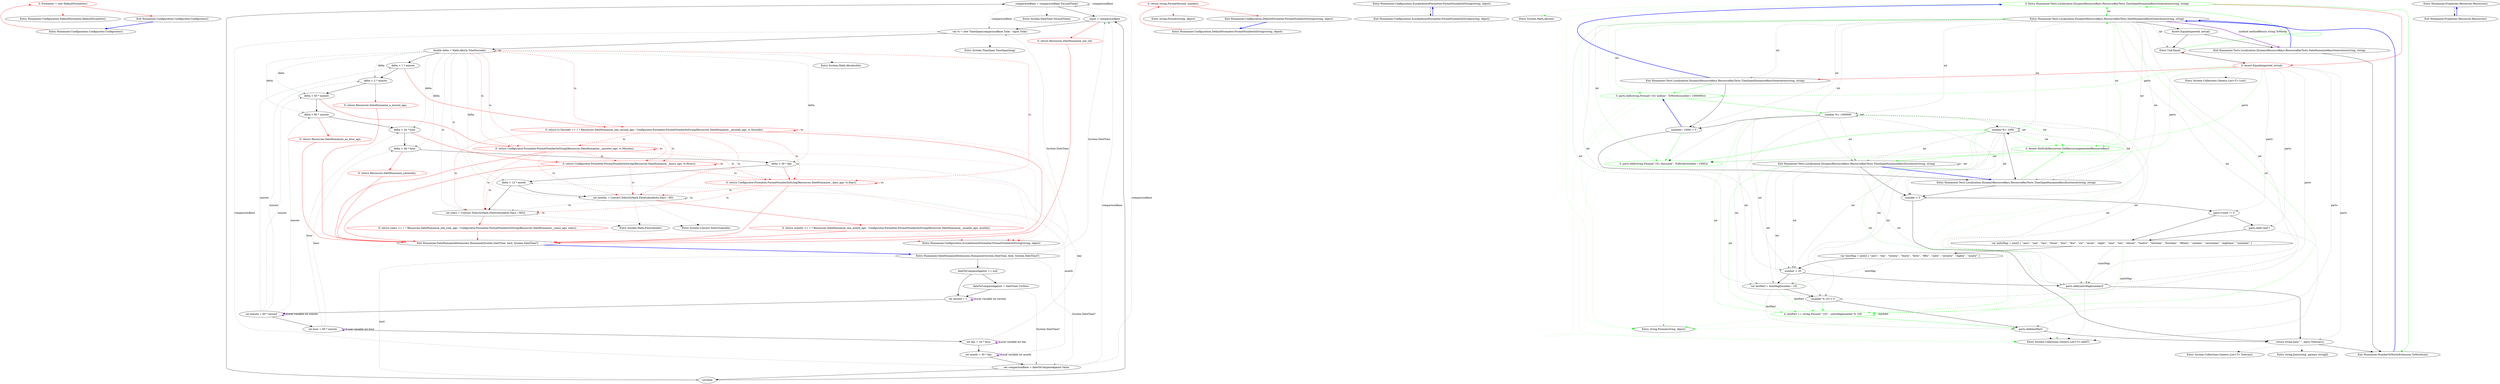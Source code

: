 digraph  {
m0_3 [cluster="Humanizer.Configuration.DefaultFormatter.DefaultFormatter()", file="Configurator.cs", label="Entry Humanizer.Configuration.DefaultFormatter.DefaultFormatter()", span="2-2"];
m0_0 [cluster="Humanizer.Configuration.Configurator.Configurator()", file="Configurator.cs", label="Entry Humanizer.Configuration.Configurator.Configurator()", span="12-12"];
m0_1 [cluster="Humanizer.Configuration.Configurator.Configurator()", color=red, community=0, file="Configurator.cs", label="3: Formatter = new DefaultFormatter()", span="15-15"];
m0_2 [cluster="Humanizer.Configuration.Configurator.Configurator()", file="Configurator.cs", label="Exit Humanizer.Configuration.Configurator.Configurator()", span="12-12"];
m1_35 [cluster="System.DateTime.ToLocalTime()", file="DateHumanizeExtensions.cs", label="Entry System.DateTime.ToLocalTime()", span="0-0"];
m1_36 [cluster="System.TimeSpan.TimeSpan(long)", file="DateHumanizeExtensions.cs", label="Entry System.TimeSpan.TimeSpan(long)", span="0-0"];
m1_37 [cluster="System.Math.Abs(double)", file="DateHumanizeExtensions.cs", label="Entry System.Math.Abs(double)", span="0-0"];
m1_40 [cluster="System.Convert.ToInt32(double)", file="DateHumanizeExtensions.cs", label="Entry System.Convert.ToInt32(double)", span="0-0"];
m1_38 [cluster="Humanizer.Configuration.ILocaleAwareFormatter.FormatNumberInString(string, object)", file="DateHumanizeExtensions.cs", label="Entry Humanizer.Configuration.ILocaleAwareFormatter.FormatNumberInString(string, object)", span="14-14"];
m1_39 [cluster="System.Math.Floor(double)", file="DateHumanizeExtensions.cs", label="Entry System.Math.Floor(double)", span="0-0"];
m1_0 [cluster="Humanizer.DateHumanizeExtensions.Humanize(System.DateTime, bool, System.DateTime?)", file="DateHumanizeExtensions.cs", label="Entry Humanizer.DateHumanizeExtensions.Humanize(System.DateTime, bool, System.DateTime?)", span="21-21"];
m1_1 [cluster="Humanizer.DateHumanizeExtensions.Humanize(System.DateTime, bool, System.DateTime?)", file="DateHumanizeExtensions.cs", label="dateToCompareAgainst == null", span="23-23"];
m1_8 [cluster="Humanizer.DateHumanizeExtensions.Humanize(System.DateTime, bool, System.DateTime?)", file="DateHumanizeExtensions.cs", label="var comparisonBase = dateToCompareAgainst.Value", span="32-32"];
m1_9 [cluster="Humanizer.DateHumanizeExtensions.Humanize(System.DateTime, bool, System.DateTime?)", file="DateHumanizeExtensions.cs", label="!utcDate", span="33-33"];
m1_11 [cluster="Humanizer.DateHumanizeExtensions.Humanize(System.DateTime, bool, System.DateTime?)", file="DateHumanizeExtensions.cs", label="input > comparisonBase", span="36-36"];
m1_13 [cluster="Humanizer.DateHumanizeExtensions.Humanize(System.DateTime, bool, System.DateTime?)", file="DateHumanizeExtensions.cs", label="var ts = new TimeSpan(comparisonBase.Ticks - input.Ticks)", span="39-39"];
m1_2 [cluster="Humanizer.DateHumanizeExtensions.Humanize(System.DateTime, bool, System.DateTime?)", file="DateHumanizeExtensions.cs", label="dateToCompareAgainst = DateTime.UtcNow", span="24-24"];
m1_3 [cluster="Humanizer.DateHumanizeExtensions.Humanize(System.DateTime, bool, System.DateTime?)", file="DateHumanizeExtensions.cs", label="int second = 1", span="26-26"];
m1_4 [cluster="Humanizer.DateHumanizeExtensions.Humanize(System.DateTime, bool, System.DateTime?)", file="DateHumanizeExtensions.cs", label="int minute = 60 * second", span="27-27"];
m1_5 [cluster="Humanizer.DateHumanizeExtensions.Humanize(System.DateTime, bool, System.DateTime?)", file="DateHumanizeExtensions.cs", label="int hour = 60 * minute", span="28-28"];
m1_15 [cluster="Humanizer.DateHumanizeExtensions.Humanize(System.DateTime, bool, System.DateTime?)", file="DateHumanizeExtensions.cs", label="delta < 1 * minute", span="42-42"];
m1_17 [cluster="Humanizer.DateHumanizeExtensions.Humanize(System.DateTime, bool, System.DateTime?)", file="DateHumanizeExtensions.cs", label="delta < 2 * minute", span="45-45"];
m1_19 [cluster="Humanizer.DateHumanizeExtensions.Humanize(System.DateTime, bool, System.DateTime?)", file="DateHumanizeExtensions.cs", label="delta < 45 * minute", span="48-48"];
m1_21 [cluster="Humanizer.DateHumanizeExtensions.Humanize(System.DateTime, bool, System.DateTime?)", file="DateHumanizeExtensions.cs", label="delta < 90 * minute", span="51-51"];
m1_6 [cluster="Humanizer.DateHumanizeExtensions.Humanize(System.DateTime, bool, System.DateTime?)", file="DateHumanizeExtensions.cs", label="int day = 24 * hour", span="29-29"];
m1_23 [cluster="Humanizer.DateHumanizeExtensions.Humanize(System.DateTime, bool, System.DateTime?)", file="DateHumanizeExtensions.cs", label="delta < 24 * hour", span="54-54"];
m1_25 [cluster="Humanizer.DateHumanizeExtensions.Humanize(System.DateTime, bool, System.DateTime?)", file="DateHumanizeExtensions.cs", label="delta < 48 * hour", span="57-57"];
m1_7 [cluster="Humanizer.DateHumanizeExtensions.Humanize(System.DateTime, bool, System.DateTime?)", file="DateHumanizeExtensions.cs", label="int month = 30 * day", span="30-30"];
m1_27 [cluster="Humanizer.DateHumanizeExtensions.Humanize(System.DateTime, bool, System.DateTime?)", file="DateHumanizeExtensions.cs", label="delta < 30 * day", span="60-60"];
m1_29 [cluster="Humanizer.DateHumanizeExtensions.Humanize(System.DateTime, bool, System.DateTime?)", file="DateHumanizeExtensions.cs", label="delta < 12 * month", span="63-63"];
m1_10 [cluster="Humanizer.DateHumanizeExtensions.Humanize(System.DateTime, bool, System.DateTime?)", file="DateHumanizeExtensions.cs", label="comparisonBase = comparisonBase.ToLocalTime()", span="34-34"];
m1_12 [cluster="Humanizer.DateHumanizeExtensions.Humanize(System.DateTime, bool, System.DateTime?)", color=red, community=0, file="DateHumanizeExtensions.cs", label="0: return Resources.DateHumanize_not_yet;", span="37-37"];
m1_14 [cluster="Humanizer.DateHumanizeExtensions.Humanize(System.DateTime, bool, System.DateTime?)", file="DateHumanizeExtensions.cs", label="double delta = Math.Abs(ts.TotalSeconds)", span="40-40"];
m1_16 [cluster="Humanizer.DateHumanizeExtensions.Humanize(System.DateTime, bool, System.DateTime?)", color=red, community=0, file="DateHumanizeExtensions.cs", label="0: return ts.Seconds == 1 ? Resources.DateHumanize_one_second_ago : Configurator.Formatter.FormatNumberInString(Resources.DateHumanize__seconds_ago, ts.Seconds);", span="43-43"];
m1_20 [cluster="Humanizer.DateHumanizeExtensions.Humanize(System.DateTime, bool, System.DateTime?)", color=red, community=0, file="DateHumanizeExtensions.cs", label="0: return Configurator.Formatter.FormatNumberInString(Resources.DateHumanize__minutes_ago, ts.Minutes);", span="49-49"];
m1_24 [cluster="Humanizer.DateHumanizeExtensions.Humanize(System.DateTime, bool, System.DateTime?)", color=red, community=0, file="DateHumanizeExtensions.cs", label="0: return Configurator.Formatter.FormatNumberInString(Resources.DateHumanize__hours_ago, ts.Hours);", span="55-55"];
m1_28 [cluster="Humanizer.DateHumanizeExtensions.Humanize(System.DateTime, bool, System.DateTime?)", color=red, community=0, file="DateHumanizeExtensions.cs", label="0: return Configurator.Formatter.FormatNumberInString(Resources.DateHumanize__days_ago, ts.Days);", span="61-61"];
m1_30 [cluster="Humanizer.DateHumanizeExtensions.Humanize(System.DateTime, bool, System.DateTime?)", file="DateHumanizeExtensions.cs", label="int months = Convert.ToInt32(Math.Floor((double)ts.Days / 30))", span="65-65"];
m1_32 [cluster="Humanizer.DateHumanizeExtensions.Humanize(System.DateTime, bool, System.DateTime?)", file="DateHumanizeExtensions.cs", label="int years = Convert.ToInt32(Math.Floor((double)ts.Days / 365))", span="69-69"];
m1_18 [cluster="Humanizer.DateHumanizeExtensions.Humanize(System.DateTime, bool, System.DateTime?)", color=red, community=0, file="DateHumanizeExtensions.cs", label="0: return Resources.DateHumanize_a_minute_ago;", span="46-46"];
m1_22 [cluster="Humanizer.DateHumanizeExtensions.Humanize(System.DateTime, bool, System.DateTime?)", color=red, community=0, file="DateHumanizeExtensions.cs", label="0: return Resources.DateHumanize_an_hour_ago;", span="52-52"];
m1_26 [cluster="Humanizer.DateHumanizeExtensions.Humanize(System.DateTime, bool, System.DateTime?)", color=red, community=0, file="DateHumanizeExtensions.cs", label="0: return Resources.DateHumanize_yesterday;", span="58-58"];
m1_31 [cluster="Humanizer.DateHumanizeExtensions.Humanize(System.DateTime, bool, System.DateTime?)", color=red, community=0, file="DateHumanizeExtensions.cs", label="0: return months <= 1 ? Resources.DateHumanize_one_month_ago : Configurator.Formatter.FormatNumberInString(Resources.DateHumanize__months_ago, months);", span="66-66"];
m1_33 [cluster="Humanizer.DateHumanizeExtensions.Humanize(System.DateTime, bool, System.DateTime?)", color=red, community=0, file="DateHumanizeExtensions.cs", label="0: return years <= 1 ? Resources.DateHumanize_one_year_ago : Configurator.Formatter.FormatNumberInString(Resources.DateHumanize__years_ago, years);", span="70-70"];
m1_34 [cluster="Humanizer.DateHumanizeExtensions.Humanize(System.DateTime, bool, System.DateTime?)", file="DateHumanizeExtensions.cs", label="Exit Humanizer.DateHumanizeExtensions.Humanize(System.DateTime, bool, System.DateTime?)", span="21-21"];
m4_3 [cluster="string.Format(string, object)", file="DefaultFormatter.cs", label="Entry string.Format(string, object)", span="0-0"];
m4_0 [cluster="Humanizer.Configuration.DefaultFormatter.FormatNumberInString(string, object)", file="DefaultFormatter.cs", label="Entry Humanizer.Configuration.DefaultFormatter.FormatNumberInString(string, object)", span="10-10"];
m4_1 [cluster="Humanizer.Configuration.DefaultFormatter.FormatNumberInString(string, object)", color=red, community=0, file="DefaultFormatter.cs", label="4: return string.Format(format, number);", span="12-12"];
m4_2 [cluster="Humanizer.Configuration.DefaultFormatter.FormatNumberInString(string, object)", file="DefaultFormatter.cs", label="Exit Humanizer.Configuration.DefaultFormatter.FormatNumberInString(string, object)", span="10-10"];
m6_0 [cluster="Humanizer.Configuration.ILocaleAwareFormatter.FormatNumberInString(string, object)", file="ILocaleAwareFormatter.cs", label="Entry Humanizer.Configuration.ILocaleAwareFormatter.FormatNumberInString(string, object)", span="14-14"];
m6_1 [cluster="Humanizer.Configuration.ILocaleAwareFormatter.FormatNumberInString(string, object)", file="ILocaleAwareFormatter.cs", label="Exit Humanizer.Configuration.ILocaleAwareFormatter.FormatNumberInString(string, object)", span="14-14"];
m7_28 [cluster="System.Math.Abs(int)", file="NumberToWordsExtension.cs", label="Entry System.Math.Abs(int)", span="0-0"];
m7_11 [cluster="Humanizer.NumberToWordsExtension.ToWords(int)", file="NumberToWordsExtension.cs", label="number %= 1000", span="33-33"];
m7_7 [cluster="Humanizer.NumberToWordsExtension.ToWords(int)", color=green, community=0, file="NumberToWordsExtension.cs", label="3: parts.Add(string.Format(''{0} million'', ToWords(number / 1000000)))", span="26-26"];
m7_8 [cluster="Humanizer.NumberToWordsExtension.ToWords(int)", file="NumberToWordsExtension.cs", label="number %= 1000000", span="27-27"];
m7_9 [cluster="Humanizer.NumberToWordsExtension.ToWords(int)", file="NumberToWordsExtension.cs", label="(number / 1000) > 0", span="30-30"];
m7_30 [cluster="System.Collections.Generic.List<T>.List()", file="NumberToWordsExtension.cs", label="Entry System.Collections.Generic.List<T>.List()", span="0-0"];
m7_32 [cluster="System.Collections.Generic.List<T>.ToArray()", file="NumberToWordsExtension.cs", label="Entry System.Collections.Generic.List<T>.ToArray()", span="0-0"];
m7_31 [cluster="System.Collections.Generic.List<T>.Add(T)", file="NumberToWordsExtension.cs", label="Entry System.Collections.Generic.List<T>.Add(T)", span="0-0"];
m7_33 [cluster="string.Join(string, params string[])", file="NumberToWordsExtension.cs", label="Entry string.Join(string, params string[])", span="0-0"];
m7_10 [cluster="Humanizer.NumberToWordsExtension.ToWords(int)", color=green, community=0, file="NumberToWordsExtension.cs", label="3: parts.Add(string.Format(''{0} thousand'', ToWords(number / 1000)))", span="32-32"];
m7_0 [cluster="Humanizer.Tests.Localisation.DynamicResourceKeys.ResourceKeyTests.DateHumanizeKeysGeneration(string, string)", file="NumberToWordsExtension.cs", label="Entry Humanizer.Tests.Localisation.DynamicResourceKeys.ResourceKeyTests.DateHumanizeKeysGeneration(string, string)", span="11-11"];
m7_4 [cluster="Humanizer.Tests.Localisation.DynamicResourceKeys.ResourceKeyTests.TimeSpanHumanizeKeysGeneration(string, string)", color=green, community=0, file="NumberToWordsExtension.cs", label="3: Entry Humanizer.Tests.Localisation.DynamicResourceKeys.ResourceKeyTests.TimeSpanHumanizeKeysGeneration(string, string)", span="18-18"];
m7_3 [cluster="Unk.Equal", file="NumberToWordsExtension.cs", label="Entry Unk.Equal", span=""];
m7_6 [cluster="Humanizer.Tests.Localisation.DynamicResourceKeys.ResourceKeyTests.TimeSpanHumanizeKeysGeneration(string, string)", file="NumberToWordsExtension.cs", label="Exit Humanizer.Tests.Localisation.DynamicResourceKeys.ResourceKeyTests.TimeSpanHumanizeKeysGeneration(string, string)", span="18-18"];
m7_5 [cluster="Humanizer.Tests.Localisation.DynamicResourceKeys.ResourceKeyTests.TimeSpanHumanizeKeysGeneration(string, string)", color=red, community=0, file="NumberToWordsExtension.cs", label="3: Assert.Equal(expected, actual)", span="20-20"];
m7_13 [cluster="Humanizer.Tests.Localisation.DynamicResourceKeys.ResourceKeyTests.TimeSpanHumanizeKeysExistence(string, string)", color=green, community=0, file="NumberToWordsExtension.cs", label="3: Assert.NotNull(Resources.GetResource(generatedResourceKey))", span="34-34"];
m7_12 [cluster="Humanizer.Tests.Localisation.DynamicResourceKeys.ResourceKeyTests.TimeSpanHumanizeKeysExistence(string, string)", file="NumberToWordsExtension.cs", label="Entry Humanizer.Tests.Localisation.DynamicResourceKeys.ResourceKeyTests.TimeSpanHumanizeKeysExistence(string, string)", span="32-32"];
m7_14 [cluster="Humanizer.Tests.Localisation.DynamicResourceKeys.ResourceKeyTests.TimeSpanHumanizeKeysExistence(string, string)", file="NumberToWordsExtension.cs", label="Exit Humanizer.Tests.Localisation.DynamicResourceKeys.ResourceKeyTests.TimeSpanHumanizeKeysExistence(string, string)", span="32-32"];
m7_24 [cluster="Humanizer.NumberToWordsExtension.ToWords(int)", color=green, community=0, file="NumberToWordsExtension.cs", label="4: lastPart += string.Format(''-{0}'', unitsMap[number % 10])", span="56-56"];
m7_22 [cluster="Humanizer.NumberToWordsExtension.ToWords(int)", file="NumberToWordsExtension.cs", label="var lastPart = tensMap[number / 10]", span="54-54"];
m7_23 [cluster="Humanizer.NumberToWordsExtension.ToWords(int)", file="NumberToWordsExtension.cs", label="(number % 10) > 0", span="55-55"];
m7_18 [cluster="Humanizer.NumberToWordsExtension.ToWords(int)", file="NumberToWordsExtension.cs", label="var unitsMap = new[] { ''zero'', ''one'', ''two'', ''three'', ''four'', ''five'', ''six'', ''seven'', ''eight'', ''nine'', ''ten'', ''eleven'', ''twelve'', ''thirteen'', ''fourteen'', ''fifteen'', ''sixteen'', ''seventeen'', ''eighteen'', ''nineteen'' }", span="47-47"];
m7_25 [cluster="Humanizer.NumberToWordsExtension.ToWords(int)", file="NumberToWordsExtension.cs", label="parts.Add(lastPart)", span="57-57"];
m7_1 [cluster="Humanizer.Tests.Localisation.DynamicResourceKeys.ResourceKeyTests.DateHumanizeKeysGeneration(string, string)", file="NumberToWordsExtension.cs", label="Assert.Equal(expected, actual)", span="13-13"];
m7_15 [cluster="Humanizer.NumberToWordsExtension.ToWords(int)", file="NumberToWordsExtension.cs", label="number > 0", span="42-42"];
m7_20 [cluster="Humanizer.NumberToWordsExtension.ToWords(int)", file="NumberToWordsExtension.cs", label="number < 20", span="50-50"];
m7_21 [cluster="Humanizer.NumberToWordsExtension.ToWords(int)", file="NumberToWordsExtension.cs", label="parts.Add(unitsMap[number])", span="51-51"];
m7_2 [cluster="Humanizer.Tests.Localisation.DynamicResourceKeys.ResourceKeyTests.DateHumanizeKeysGeneration(string, string)", file="NumberToWordsExtension.cs", label="Exit Humanizer.Tests.Localisation.DynamicResourceKeys.ResourceKeyTests.DateHumanizeKeysGeneration(string, string)", span="11-11"];
m7_26 [cluster="Humanizer.NumberToWordsExtension.ToWords(int)", file="NumberToWordsExtension.cs", label="return string.Join('' '', parts.ToArray());", span="61-61"];
m7_16 [cluster="Humanizer.NumberToWordsExtension.ToWords(int)", file="NumberToWordsExtension.cs", label="parts.Count != 0", span="44-44"];
m7_17 [cluster="Humanizer.NumberToWordsExtension.ToWords(int)", file="NumberToWordsExtension.cs", label="parts.Add(''and'')", span="45-45"];
m7_19 [cluster="Humanizer.NumberToWordsExtension.ToWords(int)", file="NumberToWordsExtension.cs", label="var tensMap = new[] { ''zero'', ''ten'', ''twenty'', ''thirty'', ''forty'', ''fifty'', ''sixty'', ''seventy'', ''eighty'', ''ninety'' }", span="48-48"];
m7_27 [cluster="Humanizer.NumberToWordsExtension.ToWords(int)", file="NumberToWordsExtension.cs", label="Exit Humanizer.NumberToWordsExtension.ToWords(int)", span="14-14"];
m7_29 [cluster="string.Format(string, object)", file="NumberToWordsExtension.cs", label="Entry string.Format(string, object)", span="0-0"];
m10_0 [cluster="Humanizer.Properties.Resources.Resources()", file="Resources.Designer.cs", label="Entry Humanizer.Properties.Resources.Resources()", span="31-31"];
m10_1 [cluster="Humanizer.Properties.Resources.Resources()", file="Resources.Designer.cs", label="Exit Humanizer.Properties.Resources.Resources()", span="31-31"];
m0_0 -> m0_1  [color=red, key=0, style=solid];
m0_1 -> m0_2  [color=red, key=0, style=solid];
m0_1 -> m0_3  [color=red, key=2, style=dotted];
m0_2 -> m0_0  [color=blue, key=0, style=bold];
m1_0 -> m1_1  [key=0, style=solid];
m1_0 -> m1_8  [color=darkseagreen4, key=1, label="System.DateTime?", style=dashed];
m1_0 -> m1_9  [color=darkseagreen4, key=1, label=bool, style=dashed];
m1_0 -> m1_11  [color=darkseagreen4, key=1, label="System.DateTime", style=dashed];
m1_0 -> m1_13  [color=darkseagreen4, key=1, label="System.DateTime", style=dashed];
m1_1 -> m1_2  [key=0, style=solid];
m1_1 -> m1_3  [key=0, style=solid];
m1_8 -> m1_9  [key=0, style=solid];
m1_8 -> m1_10  [color=darkseagreen4, key=1, label=comparisonBase, style=dashed];
m1_8 -> m1_11  [color=darkseagreen4, key=1, label=comparisonBase, style=dashed];
m1_8 -> m1_13  [color=darkseagreen4, key=1, label=comparisonBase, style=dashed];
m1_9 -> m1_10  [key=0, style=solid];
m1_9 -> m1_11  [key=0, style=solid];
m1_11 -> m1_12  [color=red, key=0, style=solid];
m1_11 -> m1_13  [key=0, style=solid];
m1_13 -> m1_14  [key=0, style=solid];
m1_13 -> m1_36  [key=2, style=dotted];
m1_2 -> m1_3  [key=0, style=solid];
m1_2 -> m1_8  [color=darkseagreen4, key=1, label="System.DateTime?", style=dashed];
m1_3 -> m1_4  [key=0, style=solid];
m1_3 -> m1_3  [color=darkorchid, key=3, label="Local variable int second", style=bold];
m1_4 -> m1_5  [key=0, style=solid];
m1_4 -> m1_15  [color=darkseagreen4, key=1, label=minute, style=dashed];
m1_4 -> m1_17  [color=darkseagreen4, key=1, label=minute, style=dashed];
m1_4 -> m1_19  [color=darkseagreen4, key=1, label=minute, style=dashed];
m1_4 -> m1_21  [color=darkseagreen4, key=1, label=minute, style=dashed];
m1_4 -> m1_4  [color=darkorchid, key=3, label="Local variable int minute", style=bold];
m1_5 -> m1_6  [key=0, style=solid];
m1_5 -> m1_23  [color=darkseagreen4, key=1, label=hour, style=dashed];
m1_5 -> m1_25  [color=darkseagreen4, key=1, label=hour, style=dashed];
m1_5 -> m1_5  [color=darkorchid, key=3, label="Local variable int hour", style=bold];
m1_15 -> m1_16  [color=red, key=0, style=solid];
m1_15 -> m1_17  [key=0, style=solid];
m1_17 -> m1_18  [color=red, key=0, style=solid];
m1_17 -> m1_19  [key=0, style=solid];
m1_19 -> m1_20  [color=red, key=0, style=solid];
m1_19 -> m1_21  [key=0, style=solid];
m1_21 -> m1_22  [color=red, key=0, style=solid];
m1_21 -> m1_23  [key=0, style=solid];
m1_6 -> m1_7  [key=0, style=solid];
m1_6 -> m1_27  [color=darkseagreen4, key=1, label=day, style=dashed];
m1_6 -> m1_6  [color=darkorchid, key=3, label="Local variable int day", style=bold];
m1_23 -> m1_24  [color=red, key=0, style=solid];
m1_23 -> m1_25  [key=0, style=solid];
m1_25 -> m1_26  [color=red, key=0, style=solid];
m1_25 -> m1_27  [key=0, style=solid];
m1_7 -> m1_8  [key=0, style=solid];
m1_7 -> m1_29  [color=darkseagreen4, key=1, label=month, style=dashed];
m1_7 -> m1_7  [color=darkorchid, key=3, label="Local variable int month", style=bold];
m1_27 -> m1_28  [color=red, key=0, style=solid];
m1_27 -> m1_29  [key=0, style=solid];
m1_29 -> m1_30  [key=0, style=solid];
m1_29 -> m1_32  [key=0, style=solid];
m1_10 -> m1_11  [key=0, style=solid];
m1_10 -> m1_35  [key=2, style=dotted];
m1_10 -> m1_10  [color=darkseagreen4, key=1, label=comparisonBase, style=dashed];
m1_10 -> m1_13  [color=darkseagreen4, key=1, label=comparisonBase, style=dashed];
m1_12 -> m1_34  [color=red, key=0, style=solid];
m1_14 -> m1_15  [key=0, style=solid];
m1_14 -> m1_37  [key=2, style=dotted];
m1_14 -> m1_14  [color=darkseagreen4, key=1, label=ts, style=dashed];
m1_14 -> m1_16  [color=red, key=1, label=ts, style=dashed];
m1_14 -> m1_17  [color=darkseagreen4, key=1, label=delta, style=dashed];
m1_14 -> m1_19  [color=darkseagreen4, key=1, label=delta, style=dashed];
m1_14 -> m1_20  [color=red, key=1, label=ts, style=dashed];
m1_14 -> m1_21  [color=darkseagreen4, key=1, label=delta, style=dashed];
m1_14 -> m1_23  [color=darkseagreen4, key=1, label=delta, style=dashed];
m1_14 -> m1_24  [color=red, key=1, label=ts, style=dashed];
m1_14 -> m1_25  [color=darkseagreen4, key=1, label=delta, style=dashed];
m1_14 -> m1_27  [color=darkseagreen4, key=1, label=delta, style=dashed];
m1_14 -> m1_28  [color=red, key=1, label=ts, style=dashed];
m1_14 -> m1_29  [color=darkseagreen4, key=1, label=delta, style=dashed];
m1_14 -> m1_30  [color=darkseagreen4, key=1, label=ts, style=dashed];
m1_14 -> m1_32  [color=darkseagreen4, key=1, label=ts, style=dashed];
m1_16 -> m1_34  [color=red, key=0, style=solid];
m1_16 -> m1_38  [color=red, key=2, style=dotted];
m1_16 -> m1_16  [color=red, key=1, label=ts, style=dashed];
m1_16 -> m1_20  [color=red, key=1, label=ts, style=dashed];
m1_16 -> m1_24  [color=red, key=1, label=ts, style=dashed];
m1_16 -> m1_28  [color=red, key=1, label=ts, style=dashed];
m1_16 -> m1_30  [color=red, key=1, label=ts, style=dashed];
m1_16 -> m1_32  [color=red, key=1, label=ts, style=dashed];
m1_20 -> m1_34  [color=red, key=0, style=solid];
m1_20 -> m1_38  [color=red, key=2, style=dotted];
m1_20 -> m1_20  [color=red, key=1, label=ts, style=dashed];
m1_20 -> m1_24  [color=red, key=1, label=ts, style=dashed];
m1_20 -> m1_28  [color=red, key=1, label=ts, style=dashed];
m1_20 -> m1_30  [color=red, key=1, label=ts, style=dashed];
m1_20 -> m1_32  [color=red, key=1, label=ts, style=dashed];
m1_24 -> m1_34  [color=red, key=0, style=solid];
m1_24 -> m1_38  [color=red, key=2, style=dotted];
m1_24 -> m1_24  [color=red, key=1, label=ts, style=dashed];
m1_24 -> m1_28  [color=red, key=1, label=ts, style=dashed];
m1_24 -> m1_30  [color=red, key=1, label=ts, style=dashed];
m1_24 -> m1_32  [color=red, key=1, label=ts, style=dashed];
m1_28 -> m1_34  [color=red, key=0, style=solid];
m1_28 -> m1_38  [color=red, key=2, style=dotted];
m1_28 -> m1_28  [color=red, key=1, label=ts, style=dashed];
m1_28 -> m1_30  [color=red, key=1, label=ts, style=dashed];
m1_28 -> m1_32  [color=red, key=1, label=ts, style=dashed];
m1_30 -> m1_31  [color=red, key=0, style=solid];
m1_30 -> m1_39  [key=2, style=dotted];
m1_30 -> m1_40  [key=2, style=dotted];
m1_30 -> m1_30  [color=darkseagreen4, key=1, label=ts, style=dashed];
m1_30 -> m1_32  [color=darkseagreen4, key=1, label=ts, style=dashed];
m1_32 -> m1_33  [color=red, key=0, style=solid];
m1_32 -> m1_39  [key=2, style=dotted];
m1_32 -> m1_40  [key=2, style=dotted];
m1_32 -> m1_32  [color=darkseagreen4, key=1, label=ts, style=dashed];
m1_18 -> m1_34  [color=red, key=0, style=solid];
m1_22 -> m1_34  [color=red, key=0, style=solid];
m1_26 -> m1_34  [color=red, key=0, style=solid];
m1_31 -> m1_34  [color=red, key=0, style=solid];
m1_31 -> m1_38  [color=red, key=2, style=dotted];
m1_33 -> m1_34  [color=red, key=0, style=solid];
m1_33 -> m1_38  [color=red, key=2, style=dotted];
m1_34 -> m1_0  [color=blue, key=0, style=bold];
m4_0 -> m4_1  [color=red, key=0, style=solid];
m4_1 -> m4_2  [color=red, key=0, style=solid];
m4_1 -> m4_3  [color=red, key=2, style=dotted];
m4_2 -> m4_0  [color=blue, key=0, style=bold];
m6_0 -> m6_1  [key=0, style=solid];
m6_1 -> m6_0  [color=blue, key=0, style=bold];
m7_11 -> m7_13  [color=green, key=1, label=int, style=dashed];
m7_11 -> m7_24  [color=green, key=1, label=int, style=dashed];
m7_11 -> m7_11  [color=darkseagreen4, key=1, label=int, style=dashed];
m7_11 -> m7_12  [key=0, style=solid];
m7_11 -> m7_14  [color=darkseagreen4, key=1, label=int, style=dashed];
m7_11 -> m7_15  [color=darkseagreen4, key=1, label=int, style=dashed];
m7_11 -> m7_20  [color=darkseagreen4, key=1, label=int, style=dashed];
m7_11 -> m7_21  [color=darkseagreen4, key=1, label=int, style=dashed];
m7_11 -> m7_22  [color=darkseagreen4, key=1, label=int, style=dashed];
m7_11 -> m7_23  [color=darkseagreen4, key=1, label=int, style=dashed];
m7_7 -> m7_8  [color=green, key=0, style=solid];
m7_7 -> m7_0  [color=green, key=2, style=dotted];
m7_7 -> m7_29  [color=green, key=2, style=dotted];
m7_7 -> m7_31  [color=green, key=2, style=dotted];
m7_8 -> m7_9  [key=0, style=solid];
m7_8 -> m7_10  [key=2, style=dotted];
m7_8 -> m7_11  [key=2, style=dotted];
m7_8 -> m7_13  [color=green, key=1, label=int, style=dashed];
m7_8 -> m7_24  [color=green, key=1, label=int, style=dashed];
m7_8 -> m7_8  [color=darkseagreen4, key=1, label=int, style=dashed];
m7_8 -> m7_12  [color=darkseagreen4, key=1, label=int, style=dashed];
m7_8 -> m7_14  [color=darkseagreen4, key=1, label=int, style=dashed];
m7_8 -> m7_15  [color=darkseagreen4, key=1, label=int, style=dashed];
m7_8 -> m7_20  [color=darkseagreen4, key=1, label=int, style=dashed];
m7_8 -> m7_21  [color=darkseagreen4, key=1, label=int, style=dashed];
m7_8 -> m7_22  [color=darkseagreen4, key=1, label=int, style=dashed];
m7_8 -> m7_23  [color=darkseagreen4, key=1, label=int, style=dashed];
m7_9 -> m7_7  [color=blue, key=0, style=bold];
m7_9 -> m7_10  [color=green, key=0, style=solid];
m7_9 -> m7_12  [key=0, style=solid];
m7_10 -> m7_11  [color=green, key=0, style=solid];
m7_10 -> m7_0  [color=green, key=2, style=dotted];
m7_10 -> m7_29  [color=green, key=2, style=dotted];
m7_10 -> m7_31  [color=green, key=2, style=dotted];
m7_0 -> m7_4  [color=green, key=1, label=int, style=dashed];
m7_0 -> m7_7  [color=green, key=1, label=int, style=dashed];
m7_0 -> m7_10  [color=green, key=1, label=int, style=dashed];
m7_0 -> m7_13  [color=green, key=1, label=int, style=dashed];
m7_0 -> m7_24  [color=green, key=1, label=int, style=dashed];
m7_0 -> m7_1  [key=0, style=solid];
m7_0 -> m7_3  [color=darkseagreen4, key=1, label=int, style=dashed];
m7_0 -> m7_6  [color=darkseagreen4, key=1, label=int, style=dashed];
m7_0 -> m7_8  [color=darkseagreen4, key=1, label=int, style=dashed];
m7_0 -> m7_9  [color=darkseagreen4, key=1, label=int, style=dashed];
m7_0 -> m7_11  [color=darkseagreen4, key=1, label=int, style=dashed];
m7_0 -> m7_12  [color=darkseagreen4, key=1, label=int, style=dashed];
m7_0 -> m7_14  [color=darkseagreen4, key=1, label=int, style=dashed];
m7_0 -> m7_15  [color=darkseagreen4, key=1, label=int, style=dashed];
m7_0 -> m7_20  [color=darkseagreen4, key=1, label=int, style=dashed];
m7_0 -> m7_21  [color=darkseagreen4, key=1, label=int, style=dashed];
m7_0 -> m7_22  [color=darkseagreen4, key=1, label=int, style=dashed];
m7_0 -> m7_23  [color=darkseagreen4, key=1, label=int, style=dashed];
m7_0 -> m7_2  [color=darkorchid, key=3, label="method methodReturn string ToWords", style=bold];
m7_4 -> m7_27  [color=green, key=0, style=solid];
m7_4 -> m7_28  [color=green, key=2, style=dotted];
m7_4 -> m7_0  [color=green, key=2, style=dotted];
m7_4 -> m7_29  [color=green, key=2, style=dotted];
m7_4 -> m7_5  [color=red, key=0, style=solid];
m7_3 -> m7_4  [color=green, key=0, style=solid];
m7_3 -> m7_5  [key=0, style=solid];
m7_6 -> m7_7  [color=green, key=0, style=solid];
m7_6 -> m7_9  [key=0, style=solid];
m7_6 -> m7_4  [color=blue, key=0, style=bold];
m7_5 -> m7_7  [color=green, key=1, label=parts, style=dashed];
m7_5 -> m7_10  [color=green, key=1, label=parts, style=dashed];
m7_5 -> m7_13  [color=green, key=1, label=parts, style=dashed];
m7_5 -> m7_6  [color=red, key=0, style=solid];
m7_5 -> m7_30  [key=2, style=dotted];
m7_5 -> m7_16  [color=darkseagreen4, key=1, label=parts, style=dashed];
m7_5 -> m7_17  [color=darkseagreen4, key=1, label=parts, style=dashed];
m7_5 -> m7_21  [color=darkseagreen4, key=1, label=parts, style=dashed];
m7_5 -> m7_25  [color=darkseagreen4, key=1, label=parts, style=dashed];
m7_5 -> m7_26  [color=darkseagreen4, key=1, label=parts, style=dashed];
m7_5 -> m7_3  [color=red, key=2, style=dotted];
m7_13 -> m7_14  [color=green, key=0, style=solid];
m7_13 -> m7_0  [color=green, key=2, style=dotted];
m7_13 -> m7_29  [color=green, key=2, style=dotted];
m7_13 -> m7_31  [color=green, key=2, style=dotted];
m7_13 -> m7_10  [key=2, style=dotted];
m7_13 -> m7_11  [key=2, style=dotted];
m7_12 -> m7_13  [color=green, key=0, style=solid];
m7_12 -> m7_15  [key=0, style=solid];
m7_14 -> m7_24  [color=green, key=1, label=int, style=dashed];
m7_14 -> m7_14  [color=darkseagreen4, key=1, label=int, style=dashed];
m7_14 -> m7_15  [key=0, style=solid];
m7_14 -> m7_20  [color=darkseagreen4, key=1, label=int, style=dashed];
m7_14 -> m7_21  [color=darkseagreen4, key=1, label=int, style=dashed];
m7_14 -> m7_22  [color=darkseagreen4, key=1, label=int, style=dashed];
m7_14 -> m7_23  [color=darkseagreen4, key=1, label=int, style=dashed];
m7_14 -> m7_12  [color=blue, key=0, style=bold];
m7_24 -> m7_24  [color=green, key=1, label=lastPart, style=dashed];
m7_24 -> m7_25  [color=green, key=0, style=solid];
m7_24 -> m7_29  [color=green, key=2, style=dotted];
m7_22 -> m7_24  [color=green, key=1, label=lastPart, style=dashed];
m7_22 -> m7_23  [key=0, style=solid];
m7_22 -> m7_25  [color=darkseagreen4, key=1, label=lastPart, style=dashed];
m7_23 -> m7_24  [color=green, key=0, style=solid];
m7_23 -> m7_25  [key=0, style=solid];
m7_18 -> m7_24  [color=green, key=1, label=unitsMap, style=dashed];
m7_18 -> m7_19  [key=0, style=solid];
m7_18 -> m7_21  [color=darkseagreen4, key=1, label=unitsMap, style=dashed];
m7_25 -> m7_31  [key=2, style=dotted];
m7_25 -> m7_26  [key=0, style=solid];
m7_1 -> m7_3  [key=0, style=solid];
m7_1 -> m7_2  [key=0, style=solid];
m7_15 -> m7_16  [key=0, style=solid];
m7_15 -> m7_26  [key=0, style=solid];
m7_20 -> m7_22  [key=0, style=solid];
m7_20 -> m7_21  [key=0, style=solid];
m7_21 -> m7_31  [key=2, style=dotted];
m7_21 -> m7_26  [key=0, style=solid];
m7_2 -> m7_27  [key=0, style=solid];
m7_2 -> m7_0  [color=blue, key=0, style=bold];
m7_26 -> m7_27  [key=0, style=solid];
m7_26 -> m7_32  [key=2, style=dotted];
m7_26 -> m7_33  [key=2, style=dotted];
m7_16 -> m7_18  [key=0, style=solid];
m7_16 -> m7_17  [key=0, style=solid];
m7_17 -> m7_31  [key=2, style=dotted];
m7_17 -> m7_18  [key=0, style=solid];
m7_19 -> m7_22  [color=darkseagreen4, key=1, label=tensMap, style=dashed];
m7_19 -> m7_20  [key=0, style=solid];
m7_27 -> m7_0  [color=blue, key=0, style=bold];
m10_0 -> m10_1  [key=0, style=solid];
m10_1 -> m10_0  [color=blue, key=0, style=bold];
}
